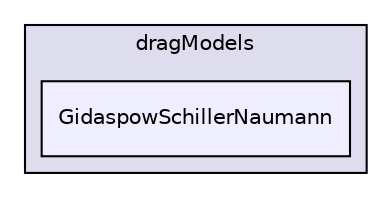 digraph "applications/solvers/multiphase/twoPhaseEulerFoam/interfacialModels/dragModels/GidaspowSchillerNaumann" {
  bgcolor=transparent;
  compound=true
  node [ fontsize="10", fontname="Helvetica"];
  edge [ labelfontsize="10", labelfontname="Helvetica"];
  subgraph clusterdir_c58268a9b7712e9928f15c977fe2c49e {
    graph [ bgcolor="#ddddee", pencolor="black", label="dragModels" fontname="Helvetica", fontsize="10", URL="dir_c58268a9b7712e9928f15c977fe2c49e.html"]
  dir_3b962bb6d5375a0ff8d63d10c10a7dc2 [shape=box, label="GidaspowSchillerNaumann", style="filled", fillcolor="#eeeeff", pencolor="black", URL="dir_3b962bb6d5375a0ff8d63d10c10a7dc2.html"];
  }
}
